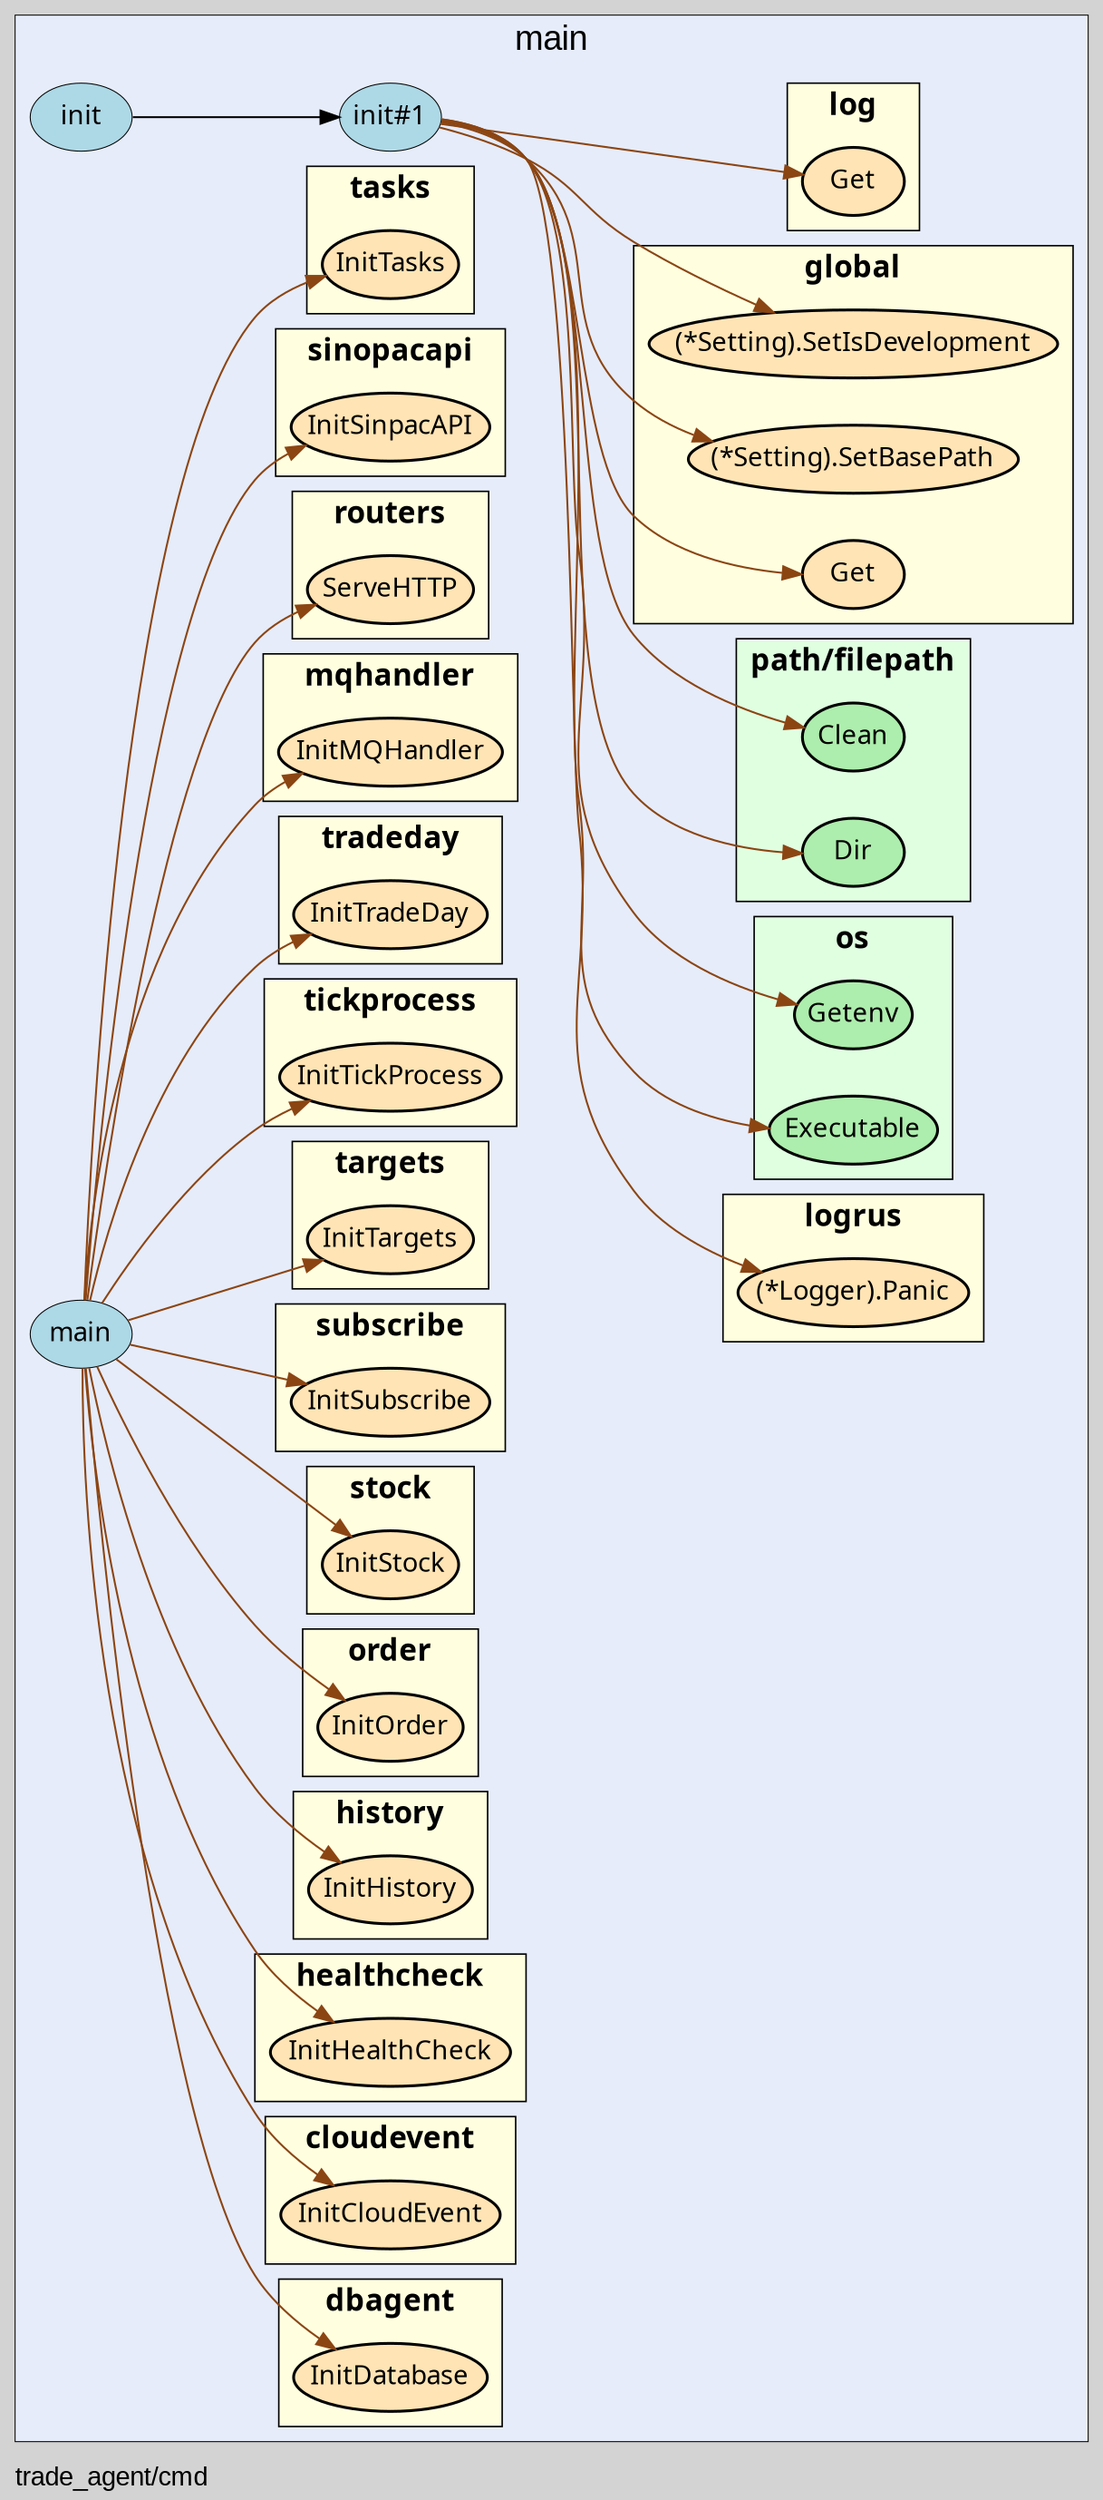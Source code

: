 digraph gocallvis {
    label="trade_agent/cmd";
    labeljust="l";
    fontname="Arial";
    fontsize="14";
    rankdir="LR";
    bgcolor="lightgray";
    style="solid";
    penwidth="0.5";
    pad="0.0";
    nodesep="0.35";

    node [shape="ellipse" style="filled" fillcolor="honeydew" fontname="Verdana" penwidth="1.0" margin="0.05,0.0"];
    edge [minlen="2"]

    subgraph "cluster_focus" {
        label="main";
labelloc="t";
labeljust="c";
fontsize="18";
bgcolor="#e6ecfa";
        
        "trade_agent/cmd.init#1" [ fillcolor="lightblue" label="init#1" penwidth="0.5" ]
        "trade_agent/cmd.init" [ fillcolor="lightblue" label="init" penwidth="0.5" ]
        "trade_agent/cmd.main" [ fillcolor="lightblue" label="main" penwidth="0.5" ]
        
        subgraph "cluster_github.com/sirupsen/logrus" {
        penwidth="0.8";
style="filled";
label="logrus";
tooltip="package: github.com/sirupsen/logrus";
URL="/?f=github.com/sirupsen/logrus";
fontsize="16";
fillcolor="lightyellow";
fontname="Tahoma bold";
rank="sink";
        
        "(*github.com/sirupsen/logrus.Logger).Panic" [ fillcolor="moccasin" label="(*Logger).Panic" penwidth="1.5" ]
        
    }

        subgraph "cluster_os" {
        penwidth="0.8";
fontsize="16";
URL="/?f=os";
tooltip="package: os";
style="filled";
fillcolor="#E0FFE1";
fontname="Tahoma bold";
rank="sink";
label="os";
        
        "os.Executable" [ fillcolor="#adedad" label="Executable" penwidth="1.5" ]
        "os.Getenv" [ fillcolor="#adedad" label="Getenv" penwidth="1.5" ]
        
    }

        subgraph "cluster_path/filepath" {
        style="filled";
fillcolor="#E0FFE1";
fontname="Tahoma bold";
URL="/?f=path/filepath";
fontsize="16";
rank="sink";
label="path/filepath";
tooltip="package: path/filepath";
penwidth="0.8";
        
        "path/filepath.Dir" [ fillcolor="#adedad" label="Dir" penwidth="1.5" ]
        "path/filepath.Clean" [ fillcolor="#adedad" label="Clean" penwidth="1.5" ]
        
    }

        subgraph "cluster_trade_agent/global" {
        penwidth="0.8";
fontsize="16";
fillcolor="lightyellow";
style="filled";
fontname="Tahoma bold";
rank="sink";
label="global";
URL="/?f=trade_agent/global";
tooltip="package: trade_agent/global";
        
        "trade_agent/global.Get" [ penwidth="1.5" fillcolor="moccasin" label="Get" ]
        "(*trade_agent/global.Setting).SetBasePath" [ label="(*Setting).SetBasePath" penwidth="1.5" fillcolor="moccasin" ]
        "(*trade_agent/global.Setting).SetIsDevelopment" [ fillcolor="moccasin" label="(*Setting).SetIsDevelopment" penwidth="1.5" ]
        
    }

        subgraph "cluster_trade_agent/pkg/dbagent" {
        tooltip="package: trade_agent/pkg/dbagent";
fontsize="16";
fontname="Tahoma bold";
label="dbagent";
rank="sink";
URL="/?f=trade_agent/pkg/dbagent";
penwidth="0.8";
style="filled";
fillcolor="lightyellow";
        
        "trade_agent/pkg/dbagent.InitDatabase" [ label="InitDatabase" penwidth="1.5" fillcolor="moccasin" ]
        
    }

        subgraph "cluster_trade_agent/pkg/log" {
        penwidth="0.8";
fontsize="16";
fillcolor="lightyellow";
rank="sink";
style="filled";
fontname="Tahoma bold";
label="log";
URL="/?f=trade_agent/pkg/log";
tooltip="package: trade_agent/pkg/log";
        
        "trade_agent/pkg/log.Get" [ fillcolor="moccasin" label="Get" penwidth="1.5" ]
        
    }

        subgraph "cluster_trade_agent/pkg/modules/cloudevent" {
        label="cloudevent";
tooltip="package: trade_agent/pkg/modules/cloudevent";
penwidth="0.8";
style="filled";
fontname="Tahoma bold";
rank="sink";
fontsize="16";
fillcolor="lightyellow";
URL="/?f=trade_agent/pkg/modules/cloudevent";
        
        "trade_agent/pkg/modules/cloudevent.InitCloudEvent" [ label="InitCloudEvent" penwidth="1.5" fillcolor="moccasin" ]
        
    }

        subgraph "cluster_trade_agent/pkg/modules/healthcheck" {
        URL="/?f=trade_agent/pkg/modules/healthcheck";
tooltip="package: trade_agent/pkg/modules/healthcheck";
penwidth="0.8";
fontsize="16";
rank="sink";
label="healthcheck";
style="filled";
fillcolor="lightyellow";
fontname="Tahoma bold";
        
        "trade_agent/pkg/modules/healthcheck.InitHealthCheck" [ fillcolor="moccasin" label="InitHealthCheck" penwidth="1.5" ]
        
    }

        subgraph "cluster_trade_agent/pkg/modules/history" {
        fontsize="16";
fontname="Tahoma bold";
URL="/?f=trade_agent/pkg/modules/history";
label="history";
tooltip="package: trade_agent/pkg/modules/history";
penwidth="0.8";
style="filled";
fillcolor="lightyellow";
rank="sink";
        
        "trade_agent/pkg/modules/history.InitHistory" [ fillcolor="moccasin" label="InitHistory" penwidth="1.5" ]
        
    }

        subgraph "cluster_trade_agent/pkg/modules/order" {
        URL="/?f=trade_agent/pkg/modules/order";
penwidth="0.8";
style="filled";
fillcolor="lightyellow";
fontname="Tahoma bold";
fontsize="16";
rank="sink";
label="order";
tooltip="package: trade_agent/pkg/modules/order";
        
        "trade_agent/pkg/modules/order.InitOrder" [ fillcolor="moccasin" label="InitOrder" penwidth="1.5" ]
        
    }

        subgraph "cluster_trade_agent/pkg/modules/stock" {
        style="filled";
fillcolor="lightyellow";
tooltip="package: trade_agent/pkg/modules/stock";
fontsize="16";
fontname="Tahoma bold";
rank="sink";
label="stock";
URL="/?f=trade_agent/pkg/modules/stock";
penwidth="0.8";
        
        "trade_agent/pkg/modules/stock.InitStock" [ fillcolor="moccasin" label="InitStock" penwidth="1.5" ]
        
    }

        subgraph "cluster_trade_agent/pkg/modules/subscribe" {
        style="filled";
rank="sink";
URL="/?f=trade_agent/pkg/modules/subscribe";
tooltip="package: trade_agent/pkg/modules/subscribe";
penwidth="0.8";
fontsize="16";
fillcolor="lightyellow";
fontname="Tahoma bold";
label="subscribe";
        
        "trade_agent/pkg/modules/subscribe.InitSubscribe" [ penwidth="1.5" fillcolor="moccasin" label="InitSubscribe" ]
        
    }

        subgraph "cluster_trade_agent/pkg/modules/targets" {
        URL="/?f=trade_agent/pkg/modules/targets";
tooltip="package: trade_agent/pkg/modules/targets";
penwidth="0.8";
style="filled";
fillcolor="lightyellow";
fontname="Tahoma bold";
rank="sink";
label="targets";
fontsize="16";
        
        "trade_agent/pkg/modules/targets.InitTargets" [ fillcolor="moccasin" label="InitTargets" penwidth="1.5" ]
        
    }

        subgraph "cluster_trade_agent/pkg/modules/tickprocess" {
        fontname="Tahoma bold";
rank="sink";
label="tickprocess";
URL="/?f=trade_agent/pkg/modules/tickprocess";
penwidth="0.8";
fontsize="16";
style="filled";
fillcolor="lightyellow";
tooltip="package: trade_agent/pkg/modules/tickprocess";
        
        "trade_agent/pkg/modules/tickprocess.InitTickProcess" [ penwidth="1.5" fillcolor="moccasin" label="InitTickProcess" ]
        
    }

        subgraph "cluster_trade_agent/pkg/modules/tradeday" {
        style="filled";
fontname="Tahoma bold";
label="tradeday";
URL="/?f=trade_agent/pkg/modules/tradeday";
tooltip="package: trade_agent/pkg/modules/tradeday";
fontsize="16";
fillcolor="lightyellow";
rank="sink";
penwidth="0.8";
        
        "trade_agent/pkg/modules/tradeday.InitTradeDay" [ fillcolor="moccasin" label="InitTradeDay" penwidth="1.5" ]
        
    }

        subgraph "cluster_trade_agent/pkg/mqhandler" {
        fillcolor="lightyellow";
fontname="Tahoma bold";
label="mqhandler";
URL="/?f=trade_agent/pkg/mqhandler";
tooltip="package: trade_agent/pkg/mqhandler";
penwidth="0.8";
style="filled";
rank="sink";
fontsize="16";
        
        "trade_agent/pkg/mqhandler.InitMQHandler" [ fillcolor="moccasin" label="InitMQHandler" penwidth="1.5" ]
        
    }

        subgraph "cluster_trade_agent/pkg/routers" {
        rank="sink";
URL="/?f=trade_agent/pkg/routers";
tooltip="package: trade_agent/pkg/routers";
fontsize="16";
style="filled";
fontname="Tahoma bold";
label="routers";
penwidth="0.8";
fillcolor="lightyellow";
        
        "trade_agent/pkg/routers.ServeHTTP" [ fillcolor="moccasin" label="ServeHTTP" penwidth="1.5" ]
        
    }

        subgraph "cluster_trade_agent/pkg/sinopacapi" {
        penwidth="0.8";
fillcolor="lightyellow";
rank="sink";
label="sinopacapi";
URL="/?f=trade_agent/pkg/sinopacapi";
tooltip="package: trade_agent/pkg/sinopacapi";
fontsize="16";
style="filled";
fontname="Tahoma bold";
        
        "trade_agent/pkg/sinopacapi.InitSinpacAPI" [ fillcolor="moccasin" label="InitSinpacAPI" penwidth="1.5" ]
        
    }

        subgraph "cluster_trade_agent/pkg/tasks" {
        rank="sink";
style="filled";
fontsize="16";
fillcolor="lightyellow";
fontname="Tahoma bold";
label="tasks";
URL="/?f=trade_agent/pkg/tasks";
tooltip="package: trade_agent/pkg/tasks";
penwidth="0.8";
        
        "trade_agent/pkg/tasks.InitTasks" [ fillcolor="moccasin" label="InitTasks" penwidth="1.5" ]
        
    }

    }

    "trade_agent/cmd.init#1" -> "os.Executable" [ color="saddlebrown" ]
    "trade_agent/cmd.init#1" -> "trade_agent/pkg/log.Get" [ color="saddlebrown" ]
    "trade_agent/cmd.init#1" -> "(*github.com/sirupsen/logrus.Logger).Panic" [ color="saddlebrown" ]
    "trade_agent/cmd.init#1" -> "trade_agent/global.Get" [ color="saddlebrown" ]
    "trade_agent/cmd.init#1" -> "path/filepath.Dir" [ color="saddlebrown" ]
    "trade_agent/cmd.init#1" -> "path/filepath.Clean" [ color="saddlebrown" ]
    "trade_agent/cmd.init#1" -> "(*trade_agent/global.Setting).SetBasePath" [ color="saddlebrown" ]
    "trade_agent/cmd.init#1" -> "os.Getenv" [ color="saddlebrown" ]
    "trade_agent/cmd.init#1" -> "(*trade_agent/global.Setting).SetIsDevelopment" [ color="saddlebrown" ]
    "trade_agent/cmd.init" -> "trade_agent/cmd.init#1" [  ]
    "trade_agent/cmd.main" -> "trade_agent/pkg/dbagent.InitDatabase" [ color="saddlebrown" ]
    "trade_agent/cmd.main" -> "trade_agent/pkg/mqhandler.InitMQHandler" [ color="saddlebrown" ]
    "trade_agent/cmd.main" -> "trade_agent/pkg/sinopacapi.InitSinpacAPI" [ color="saddlebrown" ]
    "trade_agent/cmd.main" -> "trade_agent/pkg/tasks.InitTasks" [ color="saddlebrown" ]
    "trade_agent/cmd.main" -> "trade_agent/pkg/routers.ServeHTTP" [ color="saddlebrown" ]
    "trade_agent/cmd.main" -> "trade_agent/pkg/modules/tradeday.InitTradeDay" [ color="saddlebrown" ]
    "trade_agent/cmd.main" -> "trade_agent/pkg/modules/stock.InitStock" [ color="saddlebrown" ]
    "trade_agent/cmd.main" -> "trade_agent/pkg/modules/cloudevent.InitCloudEvent" [ color="saddlebrown" ]
    "trade_agent/cmd.main" -> "trade_agent/pkg/modules/order.InitOrder" [ color="saddlebrown" ]
    "trade_agent/cmd.main" -> "trade_agent/pkg/modules/subscribe.InitSubscribe" [ color="saddlebrown" ]
    "trade_agent/cmd.main" -> "trade_agent/pkg/modules/tickprocess.InitTickProcess" [ color="saddlebrown" ]
    "trade_agent/cmd.main" -> "trade_agent/pkg/modules/history.InitHistory" [ color="saddlebrown" ]
    "trade_agent/cmd.main" -> "trade_agent/pkg/modules/targets.InitTargets" [ color="saddlebrown" ]
    "trade_agent/cmd.main" -> "trade_agent/pkg/modules/healthcheck.InitHealthCheck" [ color="saddlebrown" ]
}
